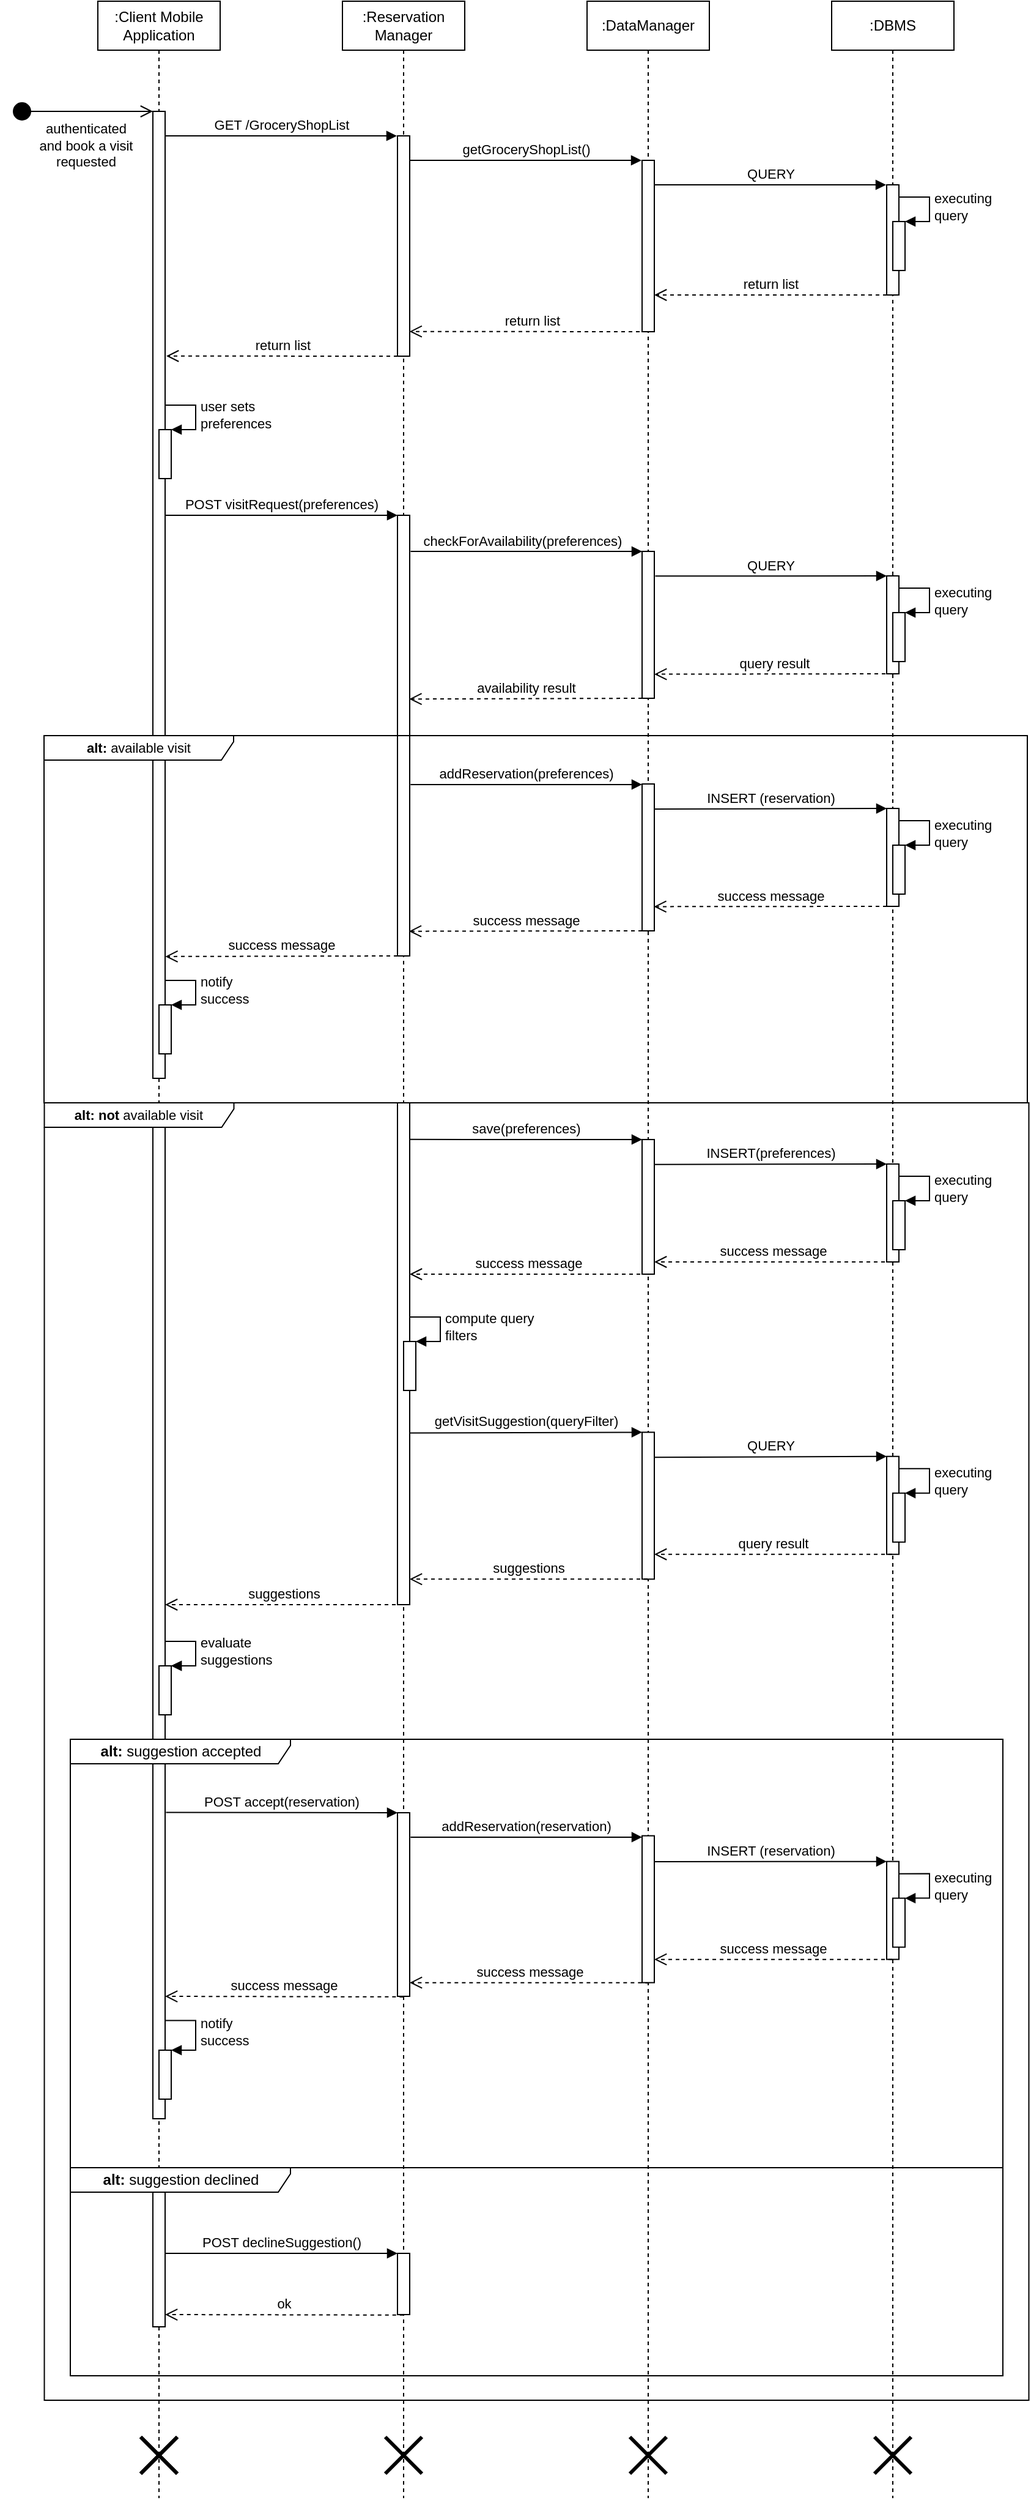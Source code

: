 <mxfile version="14.1.1" type="device"><diagram id="7dm8VeX_0heMp2bfR2X7" name="Page-1"><mxGraphModel dx="1038" dy="580" grid="1" gridSize="10" guides="1" tooltips="1" connect="1" arrows="1" fold="1" page="1" pageScale="1" pageWidth="827" pageHeight="1169" math="0" shadow="0"><root><mxCell id="0"/><mxCell id="1" parent="0"/><mxCell id="fX11W1n5DsI_gAUPRG6D-2" value=":Client Mobile&lt;br&gt;Application" style="shape=umlLifeline;perimeter=lifelinePerimeter;whiteSpace=wrap;html=1;container=1;collapsible=0;recursiveResize=0;outlineConnect=0;" parent="1" vertex="1"><mxGeometry x="110" y="80" width="100" height="2040" as="geometry"/></mxCell><mxCell id="fX11W1n5DsI_gAUPRG6D-6" value="" style="html=1;points=[];perimeter=orthogonalPerimeter;" parent="fX11W1n5DsI_gAUPRG6D-2" vertex="1"><mxGeometry x="45" y="90" width="10" height="790" as="geometry"/></mxCell><mxCell id="fX11W1n5DsI_gAUPRG6D-69" value="evaluate&lt;br&gt;suggestions" style="edgeStyle=orthogonalEdgeStyle;html=1;align=left;spacingLeft=2;endArrow=block;rounded=0;entryX=1;entryY=0;" parent="fX11W1n5DsI_gAUPRG6D-2" edge="1"><mxGeometry relative="1" as="geometry"><mxPoint x="55" y="1340" as="sourcePoint"/><Array as="points"><mxPoint x="80" y="1340"/></Array><mxPoint x="60" y="1360.0" as="targetPoint"/></mxGeometry></mxCell><mxCell id="fX11W1n5DsI_gAUPRG6D-105" value="" style="shape=umlDestroy;whiteSpace=wrap;html=1;strokeWidth=3;" parent="fX11W1n5DsI_gAUPRG6D-2" vertex="1"><mxGeometry x="35" y="1990" width="30" height="30" as="geometry"/></mxCell><mxCell id="fX11W1n5DsI_gAUPRG6D-3" value=":Reservation&lt;br&gt;Manager" style="shape=umlLifeline;perimeter=lifelinePerimeter;whiteSpace=wrap;html=1;container=1;collapsible=0;recursiveResize=0;outlineConnect=0;" parent="1" vertex="1"><mxGeometry x="310" y="80" width="100" height="2040" as="geometry"/></mxCell><mxCell id="fX11W1n5DsI_gAUPRG6D-21" value="" style="html=1;points=[];perimeter=orthogonalPerimeter;" parent="fX11W1n5DsI_gAUPRG6D-3" vertex="1"><mxGeometry x="45" y="420" width="10" height="360" as="geometry"/></mxCell><mxCell id="fX11W1n5DsI_gAUPRG6D-106" value="" style="shape=umlDestroy;whiteSpace=wrap;html=1;strokeWidth=3;" parent="fX11W1n5DsI_gAUPRG6D-3" vertex="1"><mxGeometry x="35" y="1990" width="30" height="30" as="geometry"/></mxCell><mxCell id="sCmF9iDiG5zMV4B3ATVF-1" value=":Client Mobile&lt;br&gt;Application" style="shape=umlLifeline;perimeter=lifelinePerimeter;whiteSpace=wrap;html=1;container=1;collapsible=0;recursiveResize=0;outlineConnect=0;" vertex="1" parent="fX11W1n5DsI_gAUPRG6D-3"><mxGeometry x="-200" width="100" height="2040" as="geometry"/></mxCell><mxCell id="sCmF9iDiG5zMV4B3ATVF-2" value="" style="html=1;points=[];perimeter=orthogonalPerimeter;" vertex="1" parent="sCmF9iDiG5zMV4B3ATVF-1"><mxGeometry x="45" y="90" width="10" height="790" as="geometry"/></mxCell><mxCell id="sCmF9iDiG5zMV4B3ATVF-3" value="evaluate&lt;br&gt;suggestions" style="edgeStyle=orthogonalEdgeStyle;html=1;align=left;spacingLeft=2;endArrow=block;rounded=0;entryX=1;entryY=0;" edge="1" parent="sCmF9iDiG5zMV4B3ATVF-1"><mxGeometry relative="1" as="geometry"><mxPoint x="55" y="1340" as="sourcePoint"/><Array as="points"><mxPoint x="80" y="1340"/></Array><mxPoint x="60" y="1360.0" as="targetPoint"/></mxGeometry></mxCell><mxCell id="sCmF9iDiG5zMV4B3ATVF-4" value="" style="shape=umlDestroy;whiteSpace=wrap;html=1;strokeWidth=3;" vertex="1" parent="sCmF9iDiG5zMV4B3ATVF-1"><mxGeometry x="35" y="1990" width="30" height="30" as="geometry"/></mxCell><mxCell id="fX11W1n5DsI_gAUPRG6D-4" value=":DataManager" style="shape=umlLifeline;perimeter=lifelinePerimeter;whiteSpace=wrap;html=1;container=1;collapsible=0;recursiveResize=0;outlineConnect=0;" parent="1" vertex="1"><mxGeometry x="510" y="80" width="100" height="2040" as="geometry"/></mxCell><mxCell id="fX11W1n5DsI_gAUPRG6D-5" value=":DBMS" style="shape=umlLifeline;perimeter=lifelinePerimeter;whiteSpace=wrap;html=1;container=1;collapsible=0;recursiveResize=0;outlineConnect=0;" parent="1" vertex="1"><mxGeometry x="710" y="80" width="100" height="2040" as="geometry"/></mxCell><mxCell id="fX11W1n5DsI_gAUPRG6D-7" value="authenticated &lt;br&gt;and book a visit&lt;br&gt;requested" style="html=1;verticalAlign=bottom;startArrow=circle;startFill=1;endArrow=open;startSize=6;endSize=8;" parent="1" edge="1"><mxGeometry x="0.043" y="-50" width="80" relative="1" as="geometry"><mxPoint x="40" y="170" as="sourcePoint"/><mxPoint x="155" y="170" as="targetPoint"/><mxPoint as="offset"/></mxGeometry></mxCell><mxCell id="fX11W1n5DsI_gAUPRG6D-8" value="" style="html=1;points=[];perimeter=orthogonalPerimeter;" parent="1" vertex="1"><mxGeometry x="355" y="190" width="10" height="180" as="geometry"/></mxCell><mxCell id="fX11W1n5DsI_gAUPRG6D-9" value="GET /GroceryShopList" style="html=1;verticalAlign=bottom;endArrow=block;" parent="1" edge="1"><mxGeometry width="80" relative="1" as="geometry"><mxPoint x="165" y="190" as="sourcePoint"/><mxPoint x="354.5" y="190" as="targetPoint"/></mxGeometry></mxCell><mxCell id="fX11W1n5DsI_gAUPRG6D-10" value="getGroceryShopList()" style="html=1;verticalAlign=bottom;endArrow=block;" parent="1" edge="1"><mxGeometry width="80" relative="1" as="geometry"><mxPoint x="365" y="210" as="sourcePoint"/><mxPoint x="554.5" y="210" as="targetPoint"/></mxGeometry></mxCell><mxCell id="fX11W1n5DsI_gAUPRG6D-11" value="" style="html=1;points=[];perimeter=orthogonalPerimeter;" parent="1" vertex="1"><mxGeometry x="555" y="210" width="10" height="140" as="geometry"/></mxCell><mxCell id="fX11W1n5DsI_gAUPRG6D-12" value="QUERY" style="html=1;verticalAlign=bottom;endArrow=block;" parent="1" edge="1"><mxGeometry width="80" relative="1" as="geometry"><mxPoint x="565" y="230" as="sourcePoint"/><mxPoint x="754.5" y="230" as="targetPoint"/></mxGeometry></mxCell><mxCell id="fX11W1n5DsI_gAUPRG6D-13" value="" style="html=1;points=[];perimeter=orthogonalPerimeter;" parent="1" vertex="1"><mxGeometry x="755" y="230" width="10" height="90" as="geometry"/></mxCell><mxCell id="fX11W1n5DsI_gAUPRG6D-14" value="" style="html=1;points=[];perimeter=orthogonalPerimeter;" parent="1" vertex="1"><mxGeometry x="760" y="260" width="10" height="40" as="geometry"/></mxCell><mxCell id="fX11W1n5DsI_gAUPRG6D-15" value="executing&lt;br&gt;query" style="edgeStyle=orthogonalEdgeStyle;html=1;align=left;spacingLeft=2;endArrow=block;rounded=0;entryX=1;entryY=0;" parent="1" target="fX11W1n5DsI_gAUPRG6D-14" edge="1"><mxGeometry relative="1" as="geometry"><mxPoint x="765" y="240" as="sourcePoint"/><Array as="points"><mxPoint x="790" y="240"/></Array></mxGeometry></mxCell><mxCell id="fX11W1n5DsI_gAUPRG6D-16" value="return list" style="html=1;verticalAlign=bottom;endArrow=open;dashed=1;endSize=8;" parent="1" target="fX11W1n5DsI_gAUPRG6D-11" edge="1"><mxGeometry relative="1" as="geometry"><mxPoint x="755" y="320" as="sourcePoint"/><mxPoint x="675" y="320" as="targetPoint"/></mxGeometry></mxCell><mxCell id="fX11W1n5DsI_gAUPRG6D-17" value="return list" style="html=1;verticalAlign=bottom;endArrow=open;dashed=1;endSize=8;entryX=0.983;entryY=0.888;entryDx=0;entryDy=0;entryPerimeter=0;" parent="1" target="fX11W1n5DsI_gAUPRG6D-8" edge="1"><mxGeometry relative="1" as="geometry"><mxPoint x="565" y="350" as="sourcePoint"/><mxPoint x="370" y="350" as="targetPoint"/></mxGeometry></mxCell><mxCell id="fX11W1n5DsI_gAUPRG6D-18" value="return list" style="html=1;verticalAlign=bottom;endArrow=open;dashed=1;endSize=8;entryX=1.1;entryY=0.253;entryDx=0;entryDy=0;entryPerimeter=0;" parent="1" target="fX11W1n5DsI_gAUPRG6D-6" edge="1"><mxGeometry relative="1" as="geometry"><mxPoint x="355" y="370" as="sourcePoint"/><mxPoint x="275" y="370" as="targetPoint"/></mxGeometry></mxCell><mxCell id="fX11W1n5DsI_gAUPRG6D-19" value="" style="html=1;points=[];perimeter=orthogonalPerimeter;" parent="1" vertex="1"><mxGeometry x="160" y="430" width="10" height="40" as="geometry"/></mxCell><mxCell id="fX11W1n5DsI_gAUPRG6D-20" value="user sets&amp;nbsp;&lt;br&gt;preferences" style="edgeStyle=orthogonalEdgeStyle;html=1;align=left;spacingLeft=2;endArrow=block;rounded=0;entryX=1;entryY=0;" parent="1" target="fX11W1n5DsI_gAUPRG6D-19" edge="1"><mxGeometry relative="1" as="geometry"><mxPoint x="165" y="410" as="sourcePoint"/><Array as="points"><mxPoint x="190" y="410"/></Array></mxGeometry></mxCell><mxCell id="fX11W1n5DsI_gAUPRG6D-22" value="POST visitRequest(preferences)" style="html=1;verticalAlign=bottom;endArrow=block;" parent="1" edge="1"><mxGeometry width="80" relative="1" as="geometry"><mxPoint x="165" y="500" as="sourcePoint"/><mxPoint x="355" y="500" as="targetPoint"/></mxGeometry></mxCell><mxCell id="fX11W1n5DsI_gAUPRG6D-32" value="checkForAvailability(preferences)" style="html=1;verticalAlign=bottom;endArrow=block;exitX=1.078;exitY=0.082;exitDx=0;exitDy=0;exitPerimeter=0;" parent="1" source="fX11W1n5DsI_gAUPRG6D-21" target="fX11W1n5DsI_gAUPRG6D-33" edge="1"><mxGeometry x="-0.04" width="80" relative="1" as="geometry"><mxPoint x="430" y="529.5" as="sourcePoint"/><mxPoint x="510" y="529.5" as="targetPoint"/><mxPoint as="offset"/></mxGeometry></mxCell><mxCell id="fX11W1n5DsI_gAUPRG6D-33" value="" style="html=1;points=[];perimeter=orthogonalPerimeter;" parent="1" vertex="1"><mxGeometry x="555" y="529.5" width="10" height="120" as="geometry"/></mxCell><mxCell id="fX11W1n5DsI_gAUPRG6D-34" value="QUERY" style="html=1;verticalAlign=bottom;endArrow=block;exitX=1.078;exitY=0.168;exitDx=0;exitDy=0;exitPerimeter=0;" parent="1" source="fX11W1n5DsI_gAUPRG6D-33" edge="1"><mxGeometry width="80" relative="1" as="geometry"><mxPoint x="675" y="549.5" as="sourcePoint"/><mxPoint x="755" y="549.5" as="targetPoint"/></mxGeometry></mxCell><mxCell id="fX11W1n5DsI_gAUPRG6D-35" value="" style="html=1;points=[];perimeter=orthogonalPerimeter;" parent="1" vertex="1"><mxGeometry x="755" y="549.5" width="10" height="80" as="geometry"/></mxCell><mxCell id="fX11W1n5DsI_gAUPRG6D-36" value="" style="html=1;points=[];perimeter=orthogonalPerimeter;" parent="1" vertex="1"><mxGeometry x="760" y="579.5" width="10" height="40" as="geometry"/></mxCell><mxCell id="fX11W1n5DsI_gAUPRG6D-37" value="executing &lt;br&gt;query" style="edgeStyle=orthogonalEdgeStyle;html=1;align=left;spacingLeft=2;endArrow=block;rounded=0;entryX=1;entryY=0;" parent="1" target="fX11W1n5DsI_gAUPRG6D-36" edge="1"><mxGeometry x="0.077" relative="1" as="geometry"><mxPoint x="765" y="559.5" as="sourcePoint"/><Array as="points"><mxPoint x="790" y="559.5"/></Array><mxPoint as="offset"/></mxGeometry></mxCell><mxCell id="fX11W1n5DsI_gAUPRG6D-38" value="query result" style="html=1;verticalAlign=bottom;endArrow=open;dashed=1;endSize=8;entryX=1.005;entryY=0.836;entryDx=0;entryDy=0;entryPerimeter=0;" parent="1" target="fX11W1n5DsI_gAUPRG6D-33" edge="1"><mxGeometry relative="1" as="geometry"><mxPoint x="760" y="629.5" as="sourcePoint"/><mxPoint x="680" y="629.5" as="targetPoint"/></mxGeometry></mxCell><mxCell id="fX11W1n5DsI_gAUPRG6D-39" value="availability result" style="html=1;verticalAlign=bottom;endArrow=open;dashed=1;endSize=8;entryX=0.967;entryY=0.417;entryDx=0;entryDy=0;entryPerimeter=0;" parent="1" target="fX11W1n5DsI_gAUPRG6D-21" edge="1"><mxGeometry relative="1" as="geometry"><mxPoint x="555" y="649.5" as="sourcePoint"/><mxPoint x="475" y="649.5" as="targetPoint"/></mxGeometry></mxCell><mxCell id="fX11W1n5DsI_gAUPRG6D-43" value="addReservation(preferences)" style="html=1;verticalAlign=bottom;endArrow=block;exitX=1.073;exitY=0.611;exitDx=0;exitDy=0;exitPerimeter=0;" parent="1" source="fX11W1n5DsI_gAUPRG6D-21" target="fX11W1n5DsI_gAUPRG6D-44" edge="1"><mxGeometry width="80" relative="1" as="geometry"><mxPoint x="430" y="719.5" as="sourcePoint"/><mxPoint x="510" y="719.5" as="targetPoint"/></mxGeometry></mxCell><mxCell id="fX11W1n5DsI_gAUPRG6D-44" value="" style="html=1;points=[];perimeter=orthogonalPerimeter;" parent="1" vertex="1"><mxGeometry x="555" y="719.5" width="10" height="120" as="geometry"/></mxCell><mxCell id="fX11W1n5DsI_gAUPRG6D-45" value="INSERT (reservation)" style="html=1;verticalAlign=bottom;endArrow=block;exitX=1.047;exitY=0.171;exitDx=0;exitDy=0;exitPerimeter=0;" parent="1" source="fX11W1n5DsI_gAUPRG6D-44" edge="1"><mxGeometry width="80" relative="1" as="geometry"><mxPoint x="675" y="739.5" as="sourcePoint"/><mxPoint x="755" y="739.5" as="targetPoint"/></mxGeometry></mxCell><mxCell id="fX11W1n5DsI_gAUPRG6D-46" value="" style="html=1;points=[];perimeter=orthogonalPerimeter;" parent="1" vertex="1"><mxGeometry x="755" y="739.5" width="10" height="80" as="geometry"/></mxCell><mxCell id="fX11W1n5DsI_gAUPRG6D-47" value="" style="html=1;points=[];perimeter=orthogonalPerimeter;" parent="1" vertex="1"><mxGeometry x="760" y="769.5" width="10" height="40" as="geometry"/></mxCell><mxCell id="fX11W1n5DsI_gAUPRG6D-48" value="executing &lt;br&gt;query" style="edgeStyle=orthogonalEdgeStyle;html=1;align=left;spacingLeft=2;endArrow=block;rounded=0;entryX=1;entryY=0;" parent="1" target="fX11W1n5DsI_gAUPRG6D-47" edge="1"><mxGeometry x="0.077" relative="1" as="geometry"><mxPoint x="765" y="749.5" as="sourcePoint"/><Array as="points"><mxPoint x="790" y="749.5"/></Array><mxPoint as="offset"/></mxGeometry></mxCell><mxCell id="fX11W1n5DsI_gAUPRG6D-49" value="success message" style="html=1;verticalAlign=bottom;endArrow=open;dashed=1;endSize=8;entryX=0.967;entryY=0.835;entryDx=0;entryDy=0;entryPerimeter=0;" parent="1" target="fX11W1n5DsI_gAUPRG6D-44" edge="1"><mxGeometry relative="1" as="geometry"><mxPoint x="755" y="819.5" as="sourcePoint"/><mxPoint x="675" y="819.5" as="targetPoint"/></mxGeometry></mxCell><mxCell id="fX11W1n5DsI_gAUPRG6D-50" value="success message" style="html=1;verticalAlign=bottom;endArrow=open;dashed=1;endSize=8;entryX=0.94;entryY=0.944;entryDx=0;entryDy=0;entryPerimeter=0;" parent="1" target="fX11W1n5DsI_gAUPRG6D-21" edge="1"><mxGeometry relative="1" as="geometry"><mxPoint x="555" y="839.5" as="sourcePoint"/><mxPoint x="475" y="839.5" as="targetPoint"/></mxGeometry></mxCell><mxCell id="fX11W1n5DsI_gAUPRG6D-51" value="success message" style="html=1;verticalAlign=bottom;endArrow=open;dashed=1;endSize=8;entryX=1.02;entryY=0.874;entryDx=0;entryDy=0;entryPerimeter=0;" parent="1" target="fX11W1n5DsI_gAUPRG6D-6" edge="1"><mxGeometry relative="1" as="geometry"><mxPoint x="355" y="860" as="sourcePoint"/><mxPoint x="275" y="860" as="targetPoint"/></mxGeometry></mxCell><mxCell id="fX11W1n5DsI_gAUPRG6D-52" value="" style="html=1;points=[];perimeter=orthogonalPerimeter;" parent="1" vertex="1"><mxGeometry x="160" y="900" width="10" height="40" as="geometry"/></mxCell><mxCell id="fX11W1n5DsI_gAUPRG6D-53" value="notify&lt;br&gt;success" style="edgeStyle=orthogonalEdgeStyle;html=1;align=left;spacingLeft=2;endArrow=block;rounded=0;entryX=1;entryY=0;" parent="1" target="fX11W1n5DsI_gAUPRG6D-52" edge="1"><mxGeometry relative="1" as="geometry"><mxPoint x="165" y="880" as="sourcePoint"/><Array as="points"><mxPoint x="190" y="880"/></Array></mxGeometry></mxCell><mxCell id="fX11W1n5DsI_gAUPRG6D-23" value="" style="html=1;points=[];perimeter=orthogonalPerimeter;" parent="1" vertex="1"><mxGeometry x="555" y="1010" width="10" height="110" as="geometry"/></mxCell><mxCell id="fX11W1n5DsI_gAUPRG6D-24" value="save(preferences)" style="html=1;verticalAlign=bottom;endArrow=block;exitX=1.02;exitY=0.073;exitDx=0;exitDy=0;exitPerimeter=0;" parent="1" source="fX11W1n5DsI_gAUPRG6D-56" edge="1"><mxGeometry width="80" relative="1" as="geometry"><mxPoint x="475" y="1010" as="sourcePoint"/><mxPoint x="555" y="1010" as="targetPoint"/></mxGeometry></mxCell><mxCell id="fX11W1n5DsI_gAUPRG6D-25" value="" style="html=1;points=[];perimeter=orthogonalPerimeter;" parent="1" vertex="1"><mxGeometry x="755" y="1030" width="10" height="80" as="geometry"/></mxCell><mxCell id="fX11W1n5DsI_gAUPRG6D-26" value="INSERT(preferences)" style="html=1;verticalAlign=bottom;endArrow=block;exitX=0.967;exitY=0.185;exitDx=0;exitDy=0;exitPerimeter=0;" parent="1" source="fX11W1n5DsI_gAUPRG6D-23" edge="1"><mxGeometry width="80" relative="1" as="geometry"><mxPoint x="675" y="1030" as="sourcePoint"/><mxPoint x="755" y="1030" as="targetPoint"/></mxGeometry></mxCell><mxCell id="fX11W1n5DsI_gAUPRG6D-28" value="" style="html=1;points=[];perimeter=orthogonalPerimeter;" parent="1" vertex="1"><mxGeometry x="760" y="1060" width="10" height="40" as="geometry"/></mxCell><mxCell id="fX11W1n5DsI_gAUPRG6D-29" value="executing &lt;br&gt;query" style="edgeStyle=orthogonalEdgeStyle;html=1;align=left;spacingLeft=2;endArrow=block;rounded=0;entryX=1;entryY=0;" parent="1" target="fX11W1n5DsI_gAUPRG6D-28" edge="1"><mxGeometry x="0.077" relative="1" as="geometry"><mxPoint x="765" y="1040" as="sourcePoint"/><Array as="points"><mxPoint x="790" y="1040"/></Array><mxPoint as="offset"/></mxGeometry></mxCell><mxCell id="fX11W1n5DsI_gAUPRG6D-30" value="success message" style="html=1;verticalAlign=bottom;endArrow=open;dashed=1;endSize=8;" parent="1" source="fX11W1n5DsI_gAUPRG6D-5" edge="1"><mxGeometry relative="1" as="geometry"><mxPoint x="645" y="1110" as="sourcePoint"/><mxPoint x="565" y="1110" as="targetPoint"/></mxGeometry></mxCell><mxCell id="fX11W1n5DsI_gAUPRG6D-31" value="success message" style="html=1;verticalAlign=bottom;endArrow=open;dashed=1;endSize=8;" parent="1" source="fX11W1n5DsI_gAUPRG6D-4" edge="1"><mxGeometry relative="1" as="geometry"><mxPoint x="445" y="1120" as="sourcePoint"/><mxPoint x="365" y="1120" as="targetPoint"/></mxGeometry></mxCell><mxCell id="fX11W1n5DsI_gAUPRG6D-55" value="" style="html=1;points=[];perimeter=orthogonalPerimeter;" parent="1" vertex="1"><mxGeometry x="155" y="1000" width="10" height="810" as="geometry"/></mxCell><mxCell id="fX11W1n5DsI_gAUPRG6D-56" value="" style="html=1;points=[];perimeter=orthogonalPerimeter;" parent="1" vertex="1"><mxGeometry x="355" y="980" width="10" height="410" as="geometry"/></mxCell><mxCell id="fX11W1n5DsI_gAUPRG6D-57" value="getVisitSuggestion(queryFilter)" style="html=1;verticalAlign=bottom;endArrow=block;exitX=0.993;exitY=0.658;exitDx=0;exitDy=0;exitPerimeter=0;" parent="1" source="fX11W1n5DsI_gAUPRG6D-56" edge="1"><mxGeometry width="80" relative="1" as="geometry"><mxPoint x="475" y="1249.17" as="sourcePoint"/><mxPoint x="555" y="1249.17" as="targetPoint"/></mxGeometry></mxCell><mxCell id="fX11W1n5DsI_gAUPRG6D-58" value="" style="html=1;points=[];perimeter=orthogonalPerimeter;" parent="1" vertex="1"><mxGeometry x="555" y="1249.17" width="10" height="120" as="geometry"/></mxCell><mxCell id="fX11W1n5DsI_gAUPRG6D-59" value="" style="html=1;points=[];perimeter=orthogonalPerimeter;" parent="1" vertex="1"><mxGeometry x="755" y="1268.88" width="10" height="80" as="geometry"/></mxCell><mxCell id="fX11W1n5DsI_gAUPRG6D-60" value="QUERY" style="html=1;verticalAlign=bottom;endArrow=block;exitX=1.02;exitY=0.17;exitDx=0;exitDy=0;exitPerimeter=0;" parent="1" source="fX11W1n5DsI_gAUPRG6D-58" edge="1"><mxGeometry width="80" relative="1" as="geometry"><mxPoint x="675" y="1268.88" as="sourcePoint"/><mxPoint x="755" y="1268.88" as="targetPoint"/></mxGeometry></mxCell><mxCell id="fX11W1n5DsI_gAUPRG6D-61" value="" style="html=1;points=[];perimeter=orthogonalPerimeter;" parent="1" vertex="1"><mxGeometry x="760" y="1298.88" width="10" height="40" as="geometry"/></mxCell><mxCell id="fX11W1n5DsI_gAUPRG6D-62" value="executing &lt;br&gt;query" style="edgeStyle=orthogonalEdgeStyle;html=1;align=left;spacingLeft=2;endArrow=block;rounded=0;entryX=1;entryY=0;" parent="1" target="fX11W1n5DsI_gAUPRG6D-61" edge="1"><mxGeometry x="0.077" relative="1" as="geometry"><mxPoint x="765" y="1278.88" as="sourcePoint"/><Array as="points"><mxPoint x="790" y="1278.88"/></Array><mxPoint as="offset"/></mxGeometry></mxCell><mxCell id="fX11W1n5DsI_gAUPRG6D-63" value="query result" style="html=1;verticalAlign=bottom;endArrow=open;dashed=1;endSize=8;" parent="1" source="fX11W1n5DsI_gAUPRG6D-5" edge="1"><mxGeometry relative="1" as="geometry"><mxPoint x="645" y="1348.88" as="sourcePoint"/><mxPoint x="565" y="1348.88" as="targetPoint"/></mxGeometry></mxCell><mxCell id="fX11W1n5DsI_gAUPRG6D-64" value="suggestions" style="html=1;verticalAlign=bottom;endArrow=open;dashed=1;endSize=8;" parent="1" source="fX11W1n5DsI_gAUPRG6D-4" edge="1"><mxGeometry relative="1" as="geometry"><mxPoint x="445" y="1369.17" as="sourcePoint"/><mxPoint x="365" y="1369.17" as="targetPoint"/></mxGeometry></mxCell><mxCell id="fX11W1n5DsI_gAUPRG6D-65" value="" style="html=1;points=[];perimeter=orthogonalPerimeter;" parent="1" vertex="1"><mxGeometry x="360" y="1175" width="10" height="40" as="geometry"/></mxCell><mxCell id="fX11W1n5DsI_gAUPRG6D-66" value="compute query&lt;br&gt;filters" style="edgeStyle=orthogonalEdgeStyle;html=1;align=left;spacingLeft=2;endArrow=block;rounded=0;entryX=1;entryY=0;" parent="1" target="fX11W1n5DsI_gAUPRG6D-65" edge="1"><mxGeometry relative="1" as="geometry"><mxPoint x="365" y="1155" as="sourcePoint"/><Array as="points"><mxPoint x="390" y="1155"/></Array></mxGeometry></mxCell><mxCell id="fX11W1n5DsI_gAUPRG6D-67" value="suggestions" style="html=1;verticalAlign=bottom;endArrow=open;dashed=1;endSize=8;" parent="1" source="fX11W1n5DsI_gAUPRG6D-3" edge="1"><mxGeometry relative="1" as="geometry"><mxPoint x="245" y="1390" as="sourcePoint"/><mxPoint x="165" y="1390" as="targetPoint"/></mxGeometry></mxCell><mxCell id="fX11W1n5DsI_gAUPRG6D-70" value="" style="html=1;points=[];perimeter=orthogonalPerimeter;" parent="1" vertex="1"><mxGeometry x="160" y="1440" width="10" height="40" as="geometry"/></mxCell><mxCell id="fX11W1n5DsI_gAUPRG6D-73" value="POST accept(reservation)" style="html=1;verticalAlign=bottom;endArrow=block;exitX=1.073;exitY=0.691;exitDx=0;exitDy=0;exitPerimeter=0;" parent="1" source="fX11W1n5DsI_gAUPRG6D-55" edge="1"><mxGeometry width="80" relative="1" as="geometry"><mxPoint x="275" y="1560" as="sourcePoint"/><mxPoint x="355" y="1560" as="targetPoint"/></mxGeometry></mxCell><mxCell id="fX11W1n5DsI_gAUPRG6D-74" value="" style="html=1;points=[];perimeter=orthogonalPerimeter;" parent="1" vertex="1"><mxGeometry x="355" y="1560" width="10" height="150" as="geometry"/></mxCell><mxCell id="fX11W1n5DsI_gAUPRG6D-83" value="addReservation(reservation)" style="html=1;verticalAlign=bottom;endArrow=block;exitX=1.073;exitY=0.133;exitDx=0;exitDy=0;exitPerimeter=0;" parent="1" source="fX11W1n5DsI_gAUPRG6D-74" target="fX11W1n5DsI_gAUPRG6D-84" edge="1"><mxGeometry width="80" relative="1" as="geometry"><mxPoint x="430" y="1578.82" as="sourcePoint"/><mxPoint x="510" y="1578.82" as="targetPoint"/></mxGeometry></mxCell><mxCell id="fX11W1n5DsI_gAUPRG6D-84" value="" style="html=1;points=[];perimeter=orthogonalPerimeter;" parent="1" vertex="1"><mxGeometry x="555" y="1578.82" width="10" height="120" as="geometry"/></mxCell><mxCell id="fX11W1n5DsI_gAUPRG6D-85" value="INSERT (reservation)" style="html=1;verticalAlign=bottom;endArrow=block;exitX=1.047;exitY=0.168;exitDx=0;exitDy=0;exitPerimeter=0;" parent="1" edge="1"><mxGeometry width="80" relative="1" as="geometry"><mxPoint x="565.47" y="1599.98" as="sourcePoint"/><mxPoint x="755" y="1599.82" as="targetPoint"/></mxGeometry></mxCell><mxCell id="fX11W1n5DsI_gAUPRG6D-86" value="" style="html=1;points=[];perimeter=orthogonalPerimeter;" parent="1" vertex="1"><mxGeometry x="755" y="1599.82" width="10" height="80" as="geometry"/></mxCell><mxCell id="fX11W1n5DsI_gAUPRG6D-87" value="" style="html=1;points=[];perimeter=orthogonalPerimeter;" parent="1" vertex="1"><mxGeometry x="760" y="1629.82" width="10" height="40" as="geometry"/></mxCell><mxCell id="fX11W1n5DsI_gAUPRG6D-88" value="executing &lt;br&gt;query" style="edgeStyle=orthogonalEdgeStyle;html=1;align=left;spacingLeft=2;endArrow=block;rounded=0;entryX=1;entryY=0;" parent="1" target="fX11W1n5DsI_gAUPRG6D-87" edge="1"><mxGeometry x="0.077" relative="1" as="geometry"><mxPoint x="765" y="1609.82" as="sourcePoint"/><Array as="points"><mxPoint x="790" y="1609.82"/></Array><mxPoint as="offset"/></mxGeometry></mxCell><mxCell id="fX11W1n5DsI_gAUPRG6D-89" value="success message" style="html=1;verticalAlign=bottom;endArrow=open;dashed=1;endSize=8;" parent="1" edge="1"><mxGeometry relative="1" as="geometry"><mxPoint x="759.5" y="1679.82" as="sourcePoint"/><mxPoint x="565" y="1679.82" as="targetPoint"/></mxGeometry></mxCell><mxCell id="fX11W1n5DsI_gAUPRG6D-90" value="success message" style="html=1;verticalAlign=bottom;endArrow=open;dashed=1;endSize=8;exitX=0.567;exitY=1.001;exitDx=0;exitDy=0;exitPerimeter=0;" parent="1" source="fX11W1n5DsI_gAUPRG6D-84" edge="1"><mxGeometry relative="1" as="geometry"><mxPoint x="445" y="1698.82" as="sourcePoint"/><mxPoint x="365" y="1698.82" as="targetPoint"/></mxGeometry></mxCell><mxCell id="fX11W1n5DsI_gAUPRG6D-91" value="success message" style="html=1;verticalAlign=bottom;endArrow=open;dashed=1;endSize=8;exitX=0.469;exitY=1.003;exitDx=0;exitDy=0;exitPerimeter=0;" parent="1" source="fX11W1n5DsI_gAUPRG6D-74" edge="1"><mxGeometry relative="1" as="geometry"><mxPoint x="245" y="1710" as="sourcePoint"/><mxPoint x="165" y="1710" as="targetPoint"/></mxGeometry></mxCell><mxCell id="fX11W1n5DsI_gAUPRG6D-92" value="" style="html=1;points=[];perimeter=orthogonalPerimeter;" parent="1" vertex="1"><mxGeometry x="160" y="1754" width="10" height="40" as="geometry"/></mxCell><mxCell id="fX11W1n5DsI_gAUPRG6D-93" value="notify&lt;br&gt;success" style="edgeStyle=orthogonalEdgeStyle;html=1;align=left;spacingLeft=2;endArrow=block;rounded=0;entryX=1;entryY=0;exitX=1;exitY=0.901;exitDx=0;exitDy=0;exitPerimeter=0;" parent="1" source="fX11W1n5DsI_gAUPRG6D-55" target="fX11W1n5DsI_gAUPRG6D-92" edge="1"><mxGeometry relative="1" as="geometry"><mxPoint x="185" y="1730" as="sourcePoint"/><Array as="points"><mxPoint x="190" y="1730"/><mxPoint x="190" y="1754"/></Array></mxGeometry></mxCell><mxCell id="fX11W1n5DsI_gAUPRG6D-94" value="&lt;b&gt;alt: &lt;/b&gt;suggestion declined" style="shape=umlFrame;whiteSpace=wrap;html=1;width=180;height=20;" parent="1" vertex="1"><mxGeometry x="87.5" y="1850" width="762.5" height="170" as="geometry"/></mxCell><mxCell id="fX11W1n5DsI_gAUPRG6D-95" value="POST declineSuggestion()" style="html=1;verticalAlign=bottom;endArrow=block;exitX=1.02;exitY=0.455;exitDx=0;exitDy=0;exitPerimeter=0;" parent="1" source="fX11W1n5DsI_gAUPRG6D-96" edge="1"><mxGeometry width="80" relative="1" as="geometry"><mxPoint x="275" y="1920" as="sourcePoint"/><mxPoint x="355" y="1920" as="targetPoint"/></mxGeometry></mxCell><mxCell id="fX11W1n5DsI_gAUPRG6D-96" value="" style="html=1;points=[];perimeter=orthogonalPerimeter;" parent="1" vertex="1"><mxGeometry x="155" y="1870" width="10" height="110" as="geometry"/></mxCell><mxCell id="fX11W1n5DsI_gAUPRG6D-97" value="" style="html=1;points=[];perimeter=orthogonalPerimeter;" parent="1" vertex="1"><mxGeometry x="355" y="1920" width="10" height="50" as="geometry"/></mxCell><mxCell id="fX11W1n5DsI_gAUPRG6D-104" value="ok" style="html=1;verticalAlign=bottom;endArrow=open;dashed=1;endSize=8;exitX=0.487;exitY=1.008;exitDx=0;exitDy=0;exitPerimeter=0;" parent="1" source="fX11W1n5DsI_gAUPRG6D-97" edge="1"><mxGeometry relative="1" as="geometry"><mxPoint x="245" y="1970" as="sourcePoint"/><mxPoint x="165" y="1970" as="targetPoint"/></mxGeometry></mxCell><mxCell id="fX11W1n5DsI_gAUPRG6D-107" value="" style="shape=umlDestroy;whiteSpace=wrap;html=1;strokeWidth=3;" parent="1" vertex="1"><mxGeometry x="545" y="2070" width="30" height="30" as="geometry"/></mxCell><mxCell id="fX11W1n5DsI_gAUPRG6D-108" value="" style="shape=umlDestroy;whiteSpace=wrap;html=1;strokeWidth=3;" parent="1" vertex="1"><mxGeometry x="745" y="2070" width="30" height="30" as="geometry"/></mxCell><mxCell id="fX11W1n5DsI_gAUPRG6D-72" value="&lt;b&gt;alt: &lt;/b&gt;suggestion accepted" style="shape=umlFrame;whiteSpace=wrap;html=1;width=180;height=20;" parent="1" vertex="1"><mxGeometry x="87.5" y="1500" width="762.5" height="350" as="geometry"/></mxCell><mxCell id="fX11W1n5DsI_gAUPRG6D-54" value="&lt;font style=&quot;font-size: 11px&quot;&gt;&lt;b&gt;alt: not&amp;nbsp;&lt;/b&gt;available visit&lt;/font&gt;" style="shape=umlFrame;whiteSpace=wrap;html=1;width=155;height=20;" parent="1" vertex="1"><mxGeometry x="66.25" y="980" width="805" height="1060" as="geometry"/></mxCell><mxCell id="fX11W1n5DsI_gAUPRG6D-42" value="&lt;font style=&quot;font-size: 11px&quot;&gt;&lt;b&gt;alt: &lt;/b&gt;available visit&lt;/font&gt;" style="shape=umlFrame;whiteSpace=wrap;html=1;width=155;height=20;" parent="1" vertex="1"><mxGeometry x="66" y="680" width="804" height="300" as="geometry"/></mxCell></root></mxGraphModel></diagram></mxfile>